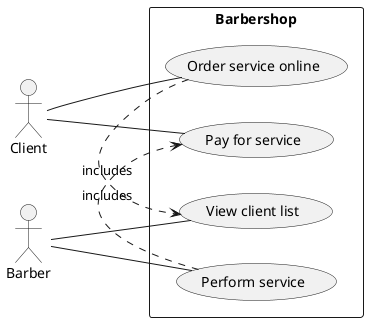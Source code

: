@startuml UseCaseDiagram
left to right direction
actor Client
actor Barber

rectangle Barbershop {
Client -- (Order service online)
Client -- (Pay for service)
Barber -- (View client list)
Barber -- (Perform service)
(Order service online) .> (View client list) : includes
(Perform service) .> (Pay for service) : includes
}
@enduml